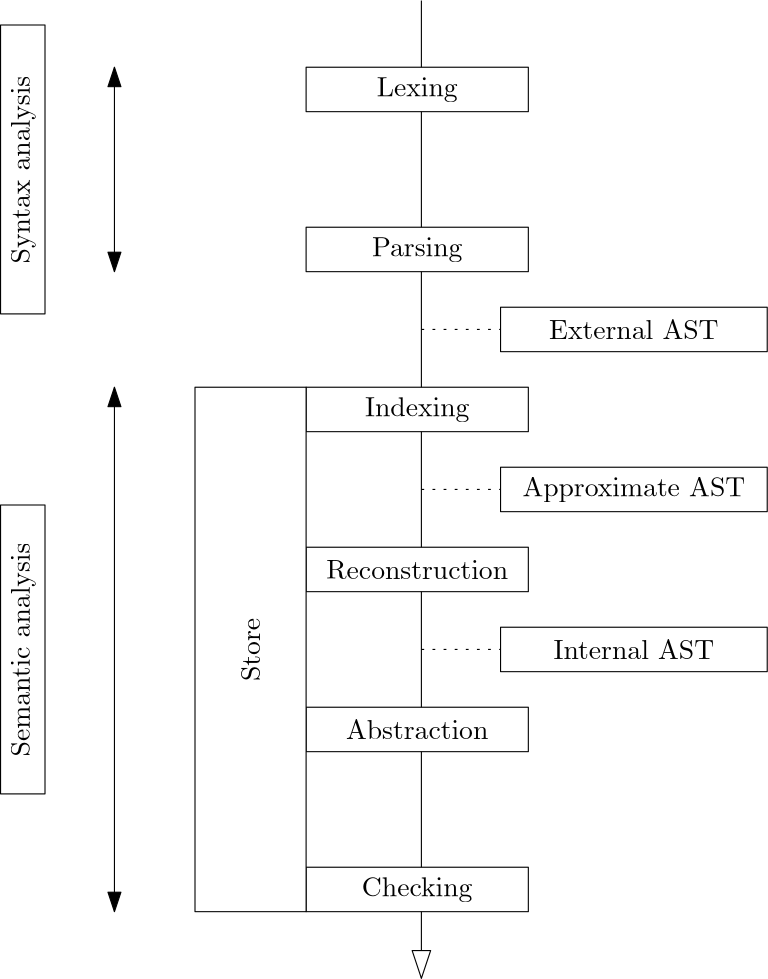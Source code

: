 <?xml version="1.0"?>
<!DOCTYPE ipe SYSTEM "ipe.dtd">
<ipe version="70218" creator="Ipe 7.2.27">
<info created="D:20230523202419" modified="D:20230523204013"/>
<ipestyle name="basic">
<symbol name="arrow/arc(spx)">
<path stroke="sym-stroke" fill="sym-stroke" pen="sym-pen">
0 0 m
-1 0.333 l
-1 -0.333 l
h
</path>
</symbol>
<symbol name="arrow/farc(spx)">
<path stroke="sym-stroke" fill="white" pen="sym-pen">
0 0 m
-1 0.333 l
-1 -0.333 l
h
</path>
</symbol>
<symbol name="arrow/ptarc(spx)">
<path stroke="sym-stroke" fill="sym-stroke" pen="sym-pen">
0 0 m
-1 0.333 l
-0.8 0 l
-1 -0.333 l
h
</path>
</symbol>
<symbol name="arrow/fptarc(spx)">
<path stroke="sym-stroke" fill="white" pen="sym-pen">
0 0 m
-1 0.333 l
-0.8 0 l
-1 -0.333 l
h
</path>
</symbol>
<symbol name="mark/circle(sx)" transformations="translations">
<path fill="sym-stroke">
0.6 0 0 0.6 0 0 e
0.4 0 0 0.4 0 0 e
</path>
</symbol>
<symbol name="mark/disk(sx)" transformations="translations">
<path fill="sym-stroke">
0.6 0 0 0.6 0 0 e
</path>
</symbol>
<symbol name="mark/fdisk(sfx)" transformations="translations">
<group>
<path fill="sym-fill">
0.5 0 0 0.5 0 0 e
</path>
<path fill="sym-stroke" fillrule="eofill">
0.6 0 0 0.6 0 0 e
0.4 0 0 0.4 0 0 e
</path>
</group>
</symbol>
<symbol name="mark/box(sx)" transformations="translations">
<path fill="sym-stroke" fillrule="eofill">
-0.6 -0.6 m
0.6 -0.6 l
0.6 0.6 l
-0.6 0.6 l
h
-0.4 -0.4 m
0.4 -0.4 l
0.4 0.4 l
-0.4 0.4 l
h
</path>
</symbol>
<symbol name="mark/square(sx)" transformations="translations">
<path fill="sym-stroke">
-0.6 -0.6 m
0.6 -0.6 l
0.6 0.6 l
-0.6 0.6 l
h
</path>
</symbol>
<symbol name="mark/fsquare(sfx)" transformations="translations">
<group>
<path fill="sym-fill">
-0.5 -0.5 m
0.5 -0.5 l
0.5 0.5 l
-0.5 0.5 l
h
</path>
<path fill="sym-stroke" fillrule="eofill">
-0.6 -0.6 m
0.6 -0.6 l
0.6 0.6 l
-0.6 0.6 l
h
-0.4 -0.4 m
0.4 -0.4 l
0.4 0.4 l
-0.4 0.4 l
h
</path>
</group>
</symbol>
<symbol name="mark/cross(sx)" transformations="translations">
<group>
<path fill="sym-stroke">
-0.43 -0.57 m
0.57 0.43 l
0.43 0.57 l
-0.57 -0.43 l
h
</path>
<path fill="sym-stroke">
-0.43 0.57 m
0.57 -0.43 l
0.43 -0.57 l
-0.57 0.43 l
h
</path>
</group>
</symbol>
<symbol name="arrow/fnormal(spx)">
<path stroke="sym-stroke" fill="white" pen="sym-pen">
0 0 m
-1 0.333 l
-1 -0.333 l
h
</path>
</symbol>
<symbol name="arrow/pointed(spx)">
<path stroke="sym-stroke" fill="sym-stroke" pen="sym-pen">
0 0 m
-1 0.333 l
-0.8 0 l
-1 -0.333 l
h
</path>
</symbol>
<symbol name="arrow/fpointed(spx)">
<path stroke="sym-stroke" fill="white" pen="sym-pen">
0 0 m
-1 0.333 l
-0.8 0 l
-1 -0.333 l
h
</path>
</symbol>
<symbol name="arrow/linear(spx)">
<path stroke="sym-stroke" pen="sym-pen">
-1 0.333 m
0 0 l
-1 -0.333 l
</path>
</symbol>
<symbol name="arrow/fdouble(spx)">
<path stroke="sym-stroke" fill="white" pen="sym-pen">
0 0 m
-1 0.333 l
-1 -0.333 l
h
-1 0 m
-2 0.333 l
-2 -0.333 l
h
</path>
</symbol>
<symbol name="arrow/double(spx)">
<path stroke="sym-stroke" fill="sym-stroke" pen="sym-pen">
0 0 m
-1 0.333 l
-1 -0.333 l
h
-1 0 m
-2 0.333 l
-2 -0.333 l
h
</path>
</symbol>
<symbol name="arrow/mid-normal(spx)">
<path stroke="sym-stroke" fill="sym-stroke" pen="sym-pen">
0.5 0 m
-0.5 0.333 l
-0.5 -0.333 l
h
</path>
</symbol>
<symbol name="arrow/mid-fnormal(spx)">
<path stroke="sym-stroke" fill="white" pen="sym-pen">
0.5 0 m
-0.5 0.333 l
-0.5 -0.333 l
h
</path>
</symbol>
<symbol name="arrow/mid-pointed(spx)">
<path stroke="sym-stroke" fill="sym-stroke" pen="sym-pen">
0.5 0 m
-0.5 0.333 l
-0.3 0 l
-0.5 -0.333 l
h
</path>
</symbol>
<symbol name="arrow/mid-fpointed(spx)">
<path stroke="sym-stroke" fill="white" pen="sym-pen">
0.5 0 m
-0.5 0.333 l
-0.3 0 l
-0.5 -0.333 l
h
</path>
</symbol>
<symbol name="arrow/mid-double(spx)">
<path stroke="sym-stroke" fill="sym-stroke" pen="sym-pen">
1 0 m
0 0.333 l
0 -0.333 l
h
0 0 m
-1 0.333 l
-1 -0.333 l
h
</path>
</symbol>
<symbol name="arrow/mid-fdouble(spx)">
<path stroke="sym-stroke" fill="white" pen="sym-pen">
1 0 m
0 0.333 l
0 -0.333 l
h
0 0 m
-1 0.333 l
-1 -0.333 l
h
</path>
</symbol>
<anglesize name="22.5 deg" value="22.5"/>
<anglesize name="30 deg" value="30"/>
<anglesize name="45 deg" value="45"/>
<anglesize name="60 deg" value="60"/>
<anglesize name="90 deg" value="90"/>
<arrowsize name="large" value="10"/>
<arrowsize name="small" value="5"/>
<arrowsize name="tiny" value="3"/>
<color name="blue" value="0 0 1"/>
<color name="brown" value="0.647 0.165 0.165"/>
<color name="darkblue" value="0 0 0.545"/>
<color name="darkcyan" value="0 0.545 0.545"/>
<color name="darkgray" value="0.663"/>
<color name="darkgreen" value="0 0.392 0"/>
<color name="darkmagenta" value="0.545 0 0.545"/>
<color name="darkorange" value="1 0.549 0"/>
<color name="darkred" value="0.545 0 0"/>
<color name="gold" value="1 0.843 0"/>
<color name="gray" value="0.745"/>
<color name="green" value="0 1 0"/>
<color name="lightblue" value="0.678 0.847 0.902"/>
<color name="lightcyan" value="0.878 1 1"/>
<color name="lightgray" value="0.827"/>
<color name="lightgreen" value="0.565 0.933 0.565"/>
<color name="lightyellow" value="1 1 0.878"/>
<color name="navy" value="0 0 0.502"/>
<color name="orange" value="1 0.647 0"/>
<color name="pink" value="1 0.753 0.796"/>
<color name="purple" value="0.627 0.125 0.941"/>
<color name="red" value="1 0 0"/>
<color name="seagreen" value="0.18 0.545 0.341"/>
<color name="turquoise" value="0.251 0.878 0.816"/>
<color name="violet" value="0.933 0.51 0.933"/>
<color name="yellow" value="1 1 0"/>
<dashstyle name="dash dot dotted" value="[4 2 1 2 1 2] 0"/>
<dashstyle name="dash dotted" value="[4 2 1 2] 0"/>
<dashstyle name="dashed" value="[4] 0"/>
<dashstyle name="dotted" value="[1 3] 0"/>
<gridsize name="10 pts (~3.5 mm)" value="10"/>
<gridsize name="14 pts (~5 mm)" value="14"/>
<gridsize name="16 pts (~6 mm)" value="16"/>
<gridsize name="20 pts (~7 mm)" value="20"/>
<gridsize name="28 pts (~10 mm)" value="28"/>
<gridsize name="32 pts (~12 mm)" value="32"/>
<gridsize name="4 pts" value="4"/>
<gridsize name="56 pts (~20 mm)" value="56"/>
<gridsize name="8 pts (~3 mm)" value="8"/>
<opacity name="10%" value="0.1"/>
<opacity name="30%" value="0.3"/>
<opacity name="50%" value="0.5"/>
<opacity name="75%" value="0.75"/>
<pen name="fat" value="1.2"/>
<pen name="heavier" value="0.8"/>
<pen name="ultrafat" value="2"/>
<symbolsize name="large" value="5"/>
<symbolsize name="small" value="2"/>
<symbolsize name="tiny" value="1.1"/>
<textsize name="Huge" value="\Huge"/>
<textsize name="LARGE" value="\LARGE"/>
<textsize name="Large" value="\Large"/>
<textsize name="footnote" value="\footnotesize"/>
<textsize name="huge" value="\huge"/>
<textsize name="large" value="\large"/>
<textsize name="script" value="\scriptsize"/>
<textsize name="small" value="\small"/>
<textsize name="tiny" value="\tiny"/>
<textstyle name="center" begin="\begin{center}" end="\end{center}"/>
<textstyle name="item" begin="\begin{itemize}\item{}" end="\end{itemize}"/>
<textstyle name="itemize" begin="\begin{itemize}" end="\end{itemize}"/>
<tiling name="falling" angle="-60" step="4" width="1"/>
<tiling name="rising" angle="30" step="4" width="1"/>
</ipestyle>
<page>
<layer name="alpha"/>
<view layers="alpha" active="alpha"/>
<path layer="alpha" matrix="1 0 0 1 0 -118.4" stroke="black" fill="white" dash="dotted">
297.5 760 m
400 760 l
</path>
<path matrix="1 0 0 1 0 -176" stroke="black" fill="white" dash="dotted">
297.5 760 m
400 760 l
</path>
<path matrix="1 0 0 1 0 -233.6" stroke="black" fill="white" dash="dotted">
297.5 760 m
400 760 l
</path>
<path matrix="1 0 0 1 1.5 0" stroke="black" arrow="farc/large">
296 760 m
296 408 l
</path>
<path matrix="1 0 0 1 0 -270.4" stroke="black" fill="1">
256 776 m
256 760 l
336 760 l
336 776 l
h
</path>
<path matrix="1 0 0 1 0 -328" stroke="black" fill="1">
256 776 m
256 760 l
336 760 l
336 776 l
h
</path>
<path matrix="0 1 -1 0 858 330.4" stroke="black" fill="white">
144 712 m
144 696 l
248 696 l
248 712 l
h
</path>
<path matrix="0 1 -1 0 858 503.2" stroke="black" fill="1">
144 712 m
144 696 l
248 696 l
248 712 l
h
</path>
<text matrix="0 1 -1 0 858 635.2" pos="64 704" stroke="black" type="label" width="67.635" height="6.926" depth="1.93" halign="center" valign="center">Syntax analysis</text>
<path matrix="1 0 0 1 0 -212.8" stroke="black" fill="white">
256 776 m
256 760 l
336 760 l
336 776 l
h
</path>
<path matrix="1 0 0 1 0 -155.2" stroke="black" fill="1">
256 776 m
256 760 l
336 760 l
336 776 l
h
</path>
<path matrix="1 0 0 1 0 -97.6" stroke="black" fill="1">
256 776 m
256 760 l
336 760 l
336 776 l
h
</path>
<path matrix="1 0 0 1 0 -40" stroke="black" fill="1">
256 776 m
256 760 l
336 760 l
336 776 l
h
</path>
<text matrix="1 0 0 1 232 -40" transformations="translations" pos="64 768" stroke="black" type="label" width="29.196" height="6.815" depth="1.93" halign="center" valign="center">Lexing</text>
<text matrix="1 0 0 1 168 -97.6" transformations="translations" pos="128 768" stroke="black" type="label" width="32.6" height="6.815" depth="1.93" halign="center" valign="center">Parsing</text>
<text matrix="1 0 0 1 104 -155.2" transformations="translations" pos="192 768" stroke="black" type="label" width="37.637" height="6.926" depth="1.93" halign="center" valign="center">Indexing</text>
<text matrix="1 0 0 1 40 -212.8" transformations="translations" pos="256 768" stroke="black" type="label" width="65.532" height="6.808" depth="0" halign="center" valign="center">Reconstruction</text>
<text matrix="1 0 0 1 40 -270.4" transformations="translations" pos="256 768" stroke="black" type="label" width="51.28" height="6.918" depth="0" halign="center" valign="center">Abstraction</text>
<text matrix="1 0 0 1 -104 -328" transformations="translations" pos="400 768" stroke="black" type="label" width="39.851" height="6.926" depth="1.93" halign="center" valign="center">Checking</text>
<text matrix="0 1 -1 0 858 334.4" pos="192 704" stroke="black" type="label" width="77.045" height="6.926" depth="1.93" halign="center" valign="center">Semantic analysis</text>
<path matrix="1 0 0 1 -69 0" stroke="black" fill="white" arrow="arc/normal" rarrow="normal/normal">
256 620.8 m
256 432 l
</path>
<path matrix="1 0 0 1 -69 0" stroke="black" fill="white" arrow="arc/normal" rarrow="normal/normal">
256 736 m
256 662.4 l
</path>
<group matrix="1 0 0 1 -120 0">
<path matrix="0.5 0 0 1 208 0" stroke="black" fill="white">
336 620.8 m
336 432 l
256 432 l
256 620.8 l
h
</path>
<text matrix="0 1 -1 0 983.404 427.04" pos="88 624" stroke="black" type="label" width="22.72" height="6.808" depth="0" valign="baseline">Store</text>
</group>
<group matrix="1 0 0 1 -74 0">
<path matrix="1 0 0 1 0 -14.4" stroke="black" fill="1">
400 664 m
400 648 l
496 648 l
496 664 l
h
</path>
<text matrix="1 0 0 1 48 -126.4" transformations="translations" pos="400 768" stroke="black" type="label" width="61.049" height="6.918" depth="0" halign="center" valign="center">External AST</text>
</group>
<group matrix="1 0 0 1 -74 0">
<path matrix="1 0 0 1 0 -72" stroke="black" fill="white">
400 664 m
400 648 l
496 648 l
496 664 l
h
</path>
<text matrix="1 0 0 1 48 -184" transformations="translations" pos="400 768" stroke="black" type="label" width="80.282" height="6.815" depth="1.93" halign="center" valign="center">Approximate AST</text>
</group>
<group matrix="1 0 0 1 -74 0">
<path matrix="1 0 0 1 0 -129.6" stroke="black" fill="1">
400 664 m
400 648 l
496 648 l
496 664 l
h
</path>
<text matrix="1 0 0 1 48 -241.6" transformations="translations" pos="400 768" stroke="black" type="label" width="57.866" height="6.918" depth="0" halign="center" valign="center">Internal AST</text>
</group>
</page>
</ipe>
